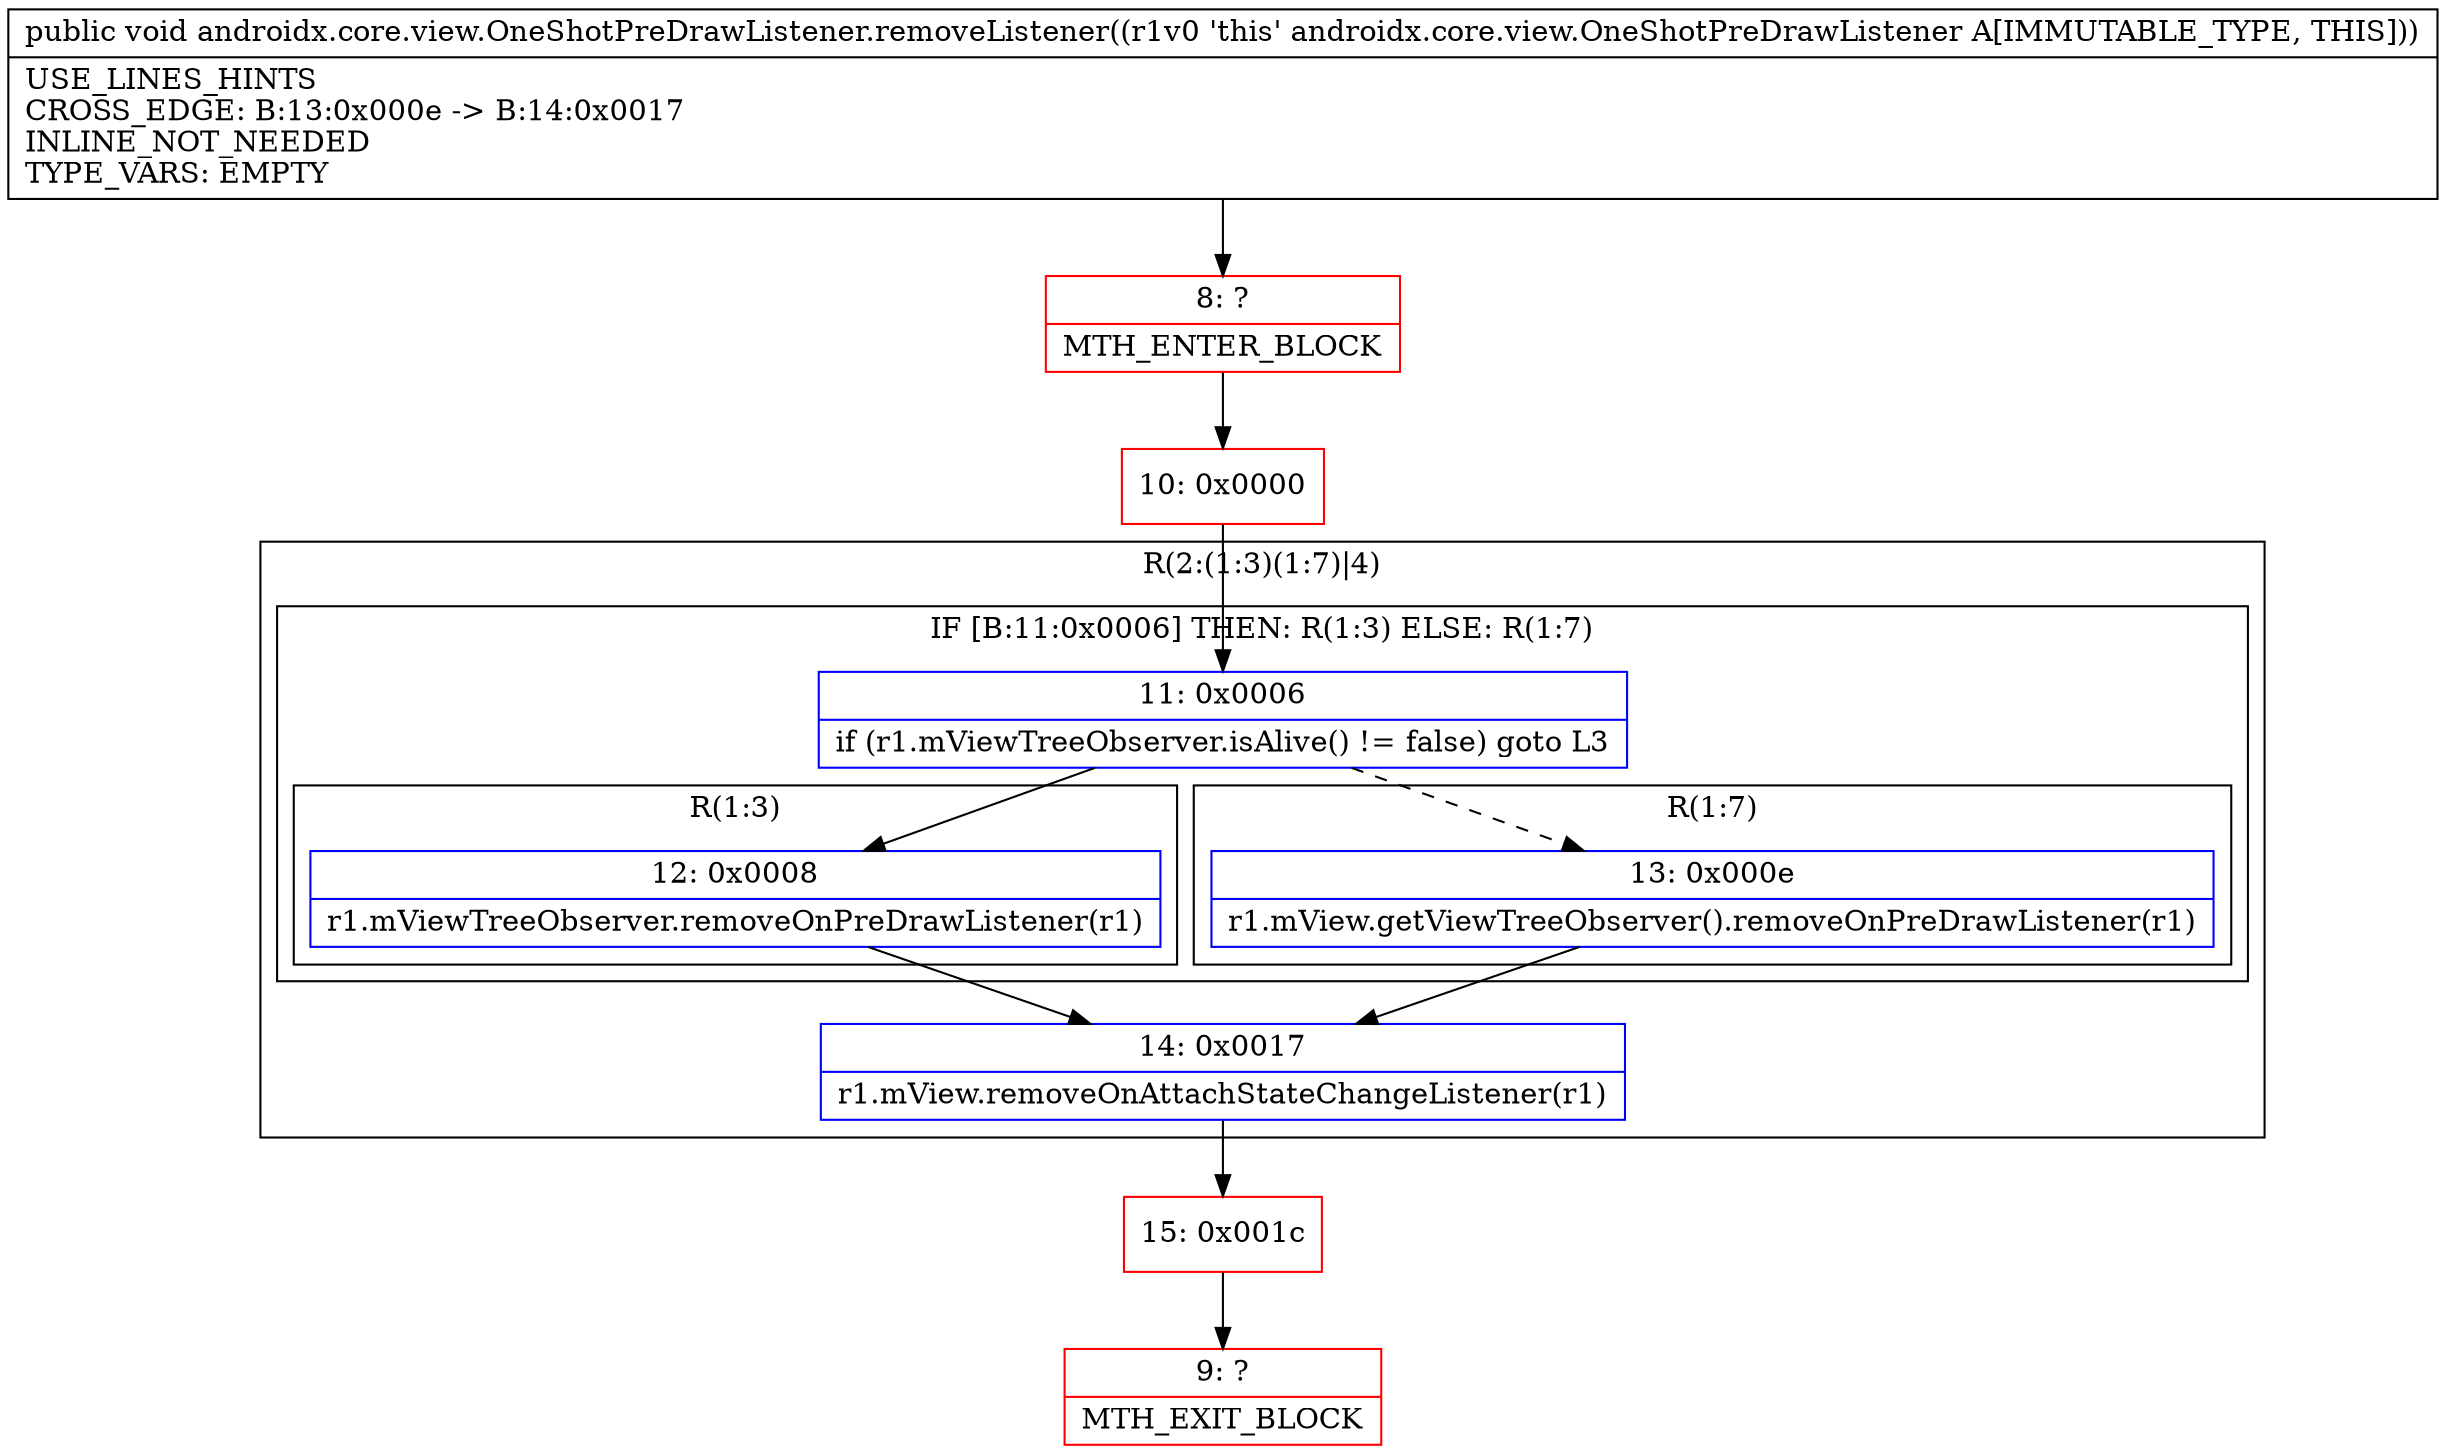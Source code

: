 digraph "CFG forandroidx.core.view.OneShotPreDrawListener.removeListener()V" {
subgraph cluster_Region_48891370 {
label = "R(2:(1:3)(1:7)|4)";
node [shape=record,color=blue];
subgraph cluster_IfRegion_1347843411 {
label = "IF [B:11:0x0006] THEN: R(1:3) ELSE: R(1:7)";
node [shape=record,color=blue];
Node_11 [shape=record,label="{11\:\ 0x0006|if (r1.mViewTreeObserver.isAlive() != false) goto L3\l}"];
subgraph cluster_Region_1441695620 {
label = "R(1:3)";
node [shape=record,color=blue];
Node_12 [shape=record,label="{12\:\ 0x0008|r1.mViewTreeObserver.removeOnPreDrawListener(r1)\l}"];
}
subgraph cluster_Region_861217996 {
label = "R(1:7)";
node [shape=record,color=blue];
Node_13 [shape=record,label="{13\:\ 0x000e|r1.mView.getViewTreeObserver().removeOnPreDrawListener(r1)\l}"];
}
}
Node_14 [shape=record,label="{14\:\ 0x0017|r1.mView.removeOnAttachStateChangeListener(r1)\l}"];
}
Node_8 [shape=record,color=red,label="{8\:\ ?|MTH_ENTER_BLOCK\l}"];
Node_10 [shape=record,color=red,label="{10\:\ 0x0000}"];
Node_15 [shape=record,color=red,label="{15\:\ 0x001c}"];
Node_9 [shape=record,color=red,label="{9\:\ ?|MTH_EXIT_BLOCK\l}"];
MethodNode[shape=record,label="{public void androidx.core.view.OneShotPreDrawListener.removeListener((r1v0 'this' androidx.core.view.OneShotPreDrawListener A[IMMUTABLE_TYPE, THIS]))  | USE_LINES_HINTS\lCROSS_EDGE: B:13:0x000e \-\> B:14:0x0017\lINLINE_NOT_NEEDED\lTYPE_VARS: EMPTY\l}"];
MethodNode -> Node_8;Node_11 -> Node_12;
Node_11 -> Node_13[style=dashed];
Node_12 -> Node_14;
Node_13 -> Node_14;
Node_14 -> Node_15;
Node_8 -> Node_10;
Node_10 -> Node_11;
Node_15 -> Node_9;
}

